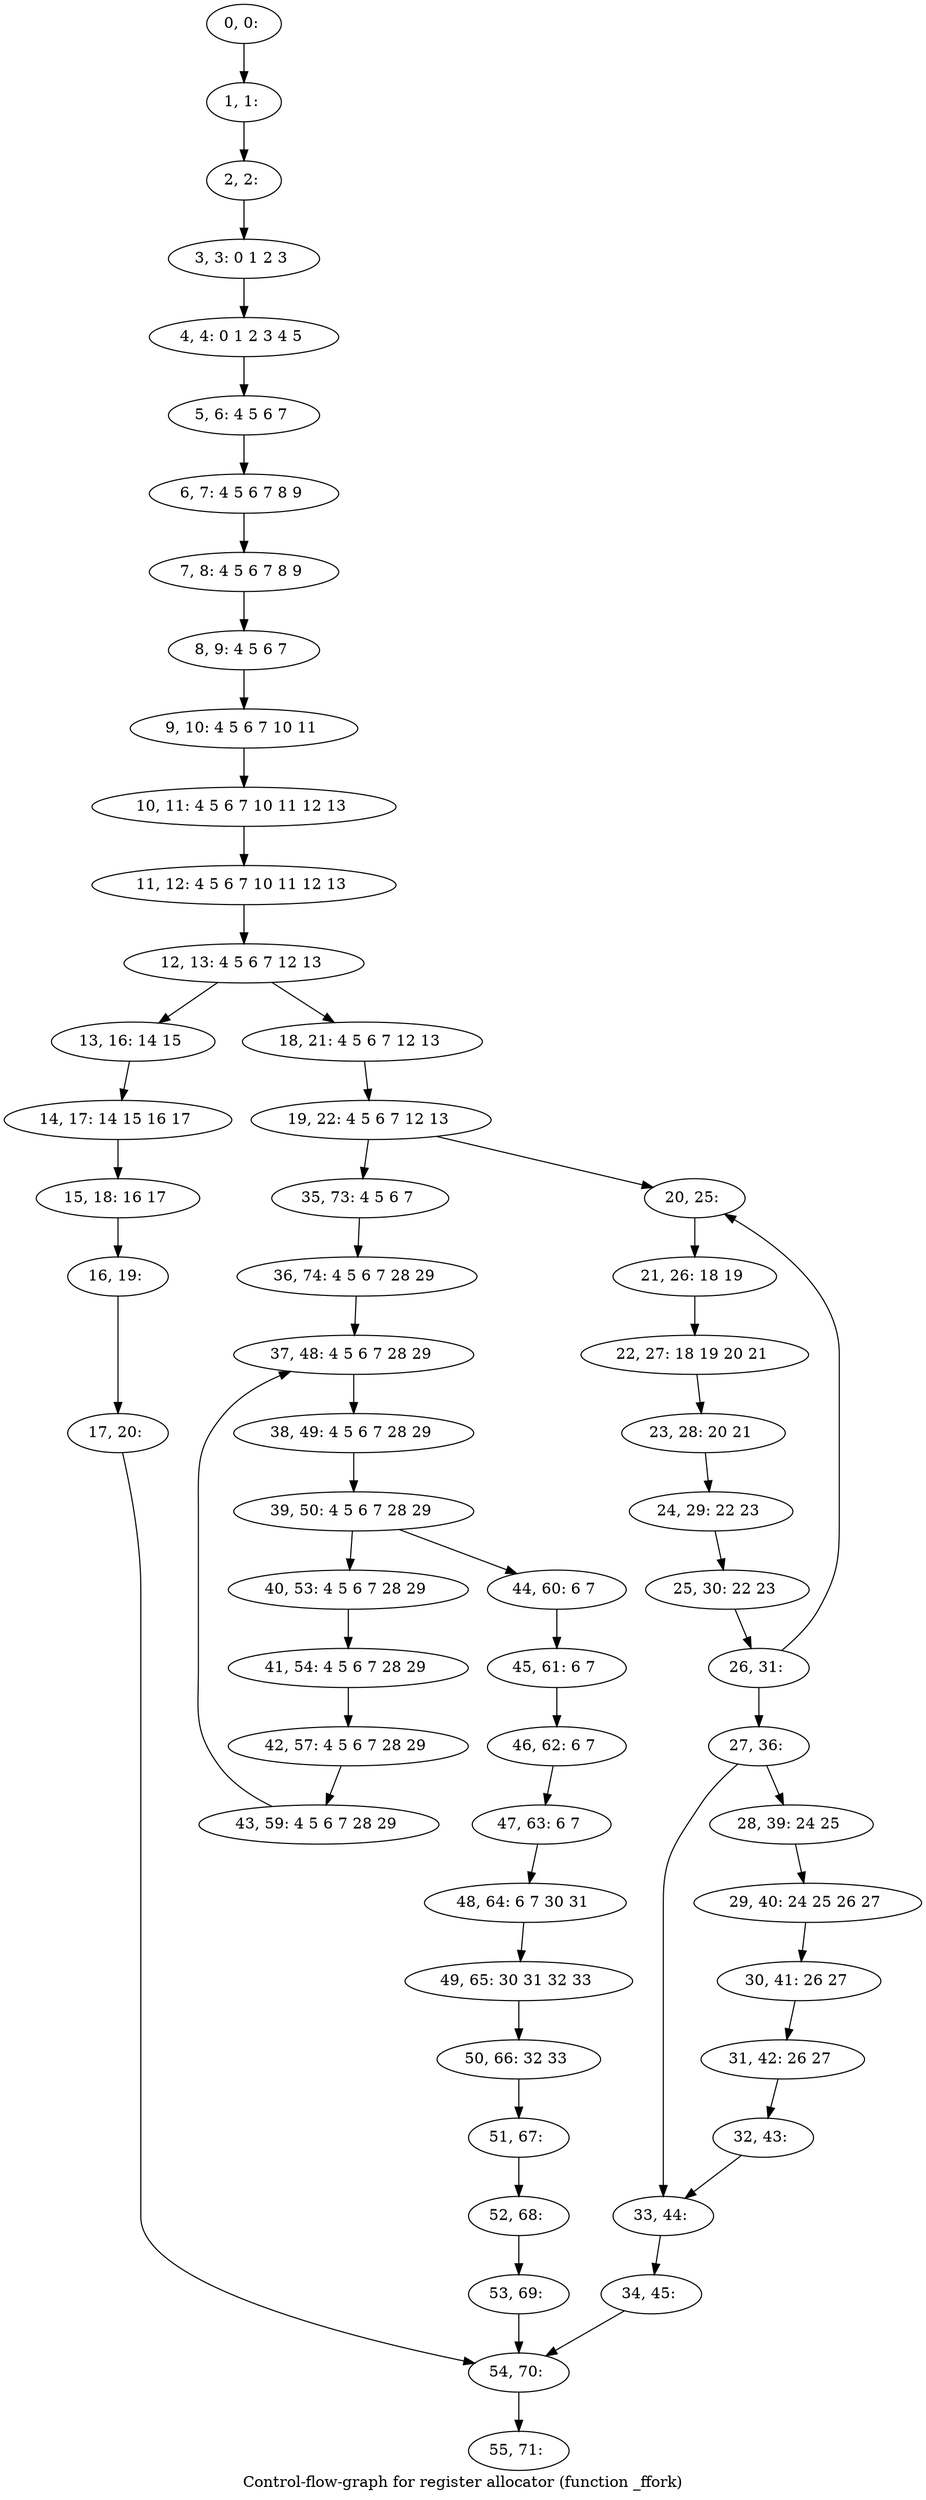 digraph G {
graph [label="Control-flow-graph for register allocator (function _ffork)"]
0[label="0, 0: "];
1[label="1, 1: "];
2[label="2, 2: "];
3[label="3, 3: 0 1 2 3 "];
4[label="4, 4: 0 1 2 3 4 5 "];
5[label="5, 6: 4 5 6 7 "];
6[label="6, 7: 4 5 6 7 8 9 "];
7[label="7, 8: 4 5 6 7 8 9 "];
8[label="8, 9: 4 5 6 7 "];
9[label="9, 10: 4 5 6 7 10 11 "];
10[label="10, 11: 4 5 6 7 10 11 12 13 "];
11[label="11, 12: 4 5 6 7 10 11 12 13 "];
12[label="12, 13: 4 5 6 7 12 13 "];
13[label="13, 16: 14 15 "];
14[label="14, 17: 14 15 16 17 "];
15[label="15, 18: 16 17 "];
16[label="16, 19: "];
17[label="17, 20: "];
18[label="18, 21: 4 5 6 7 12 13 "];
19[label="19, 22: 4 5 6 7 12 13 "];
20[label="20, 25: "];
21[label="21, 26: 18 19 "];
22[label="22, 27: 18 19 20 21 "];
23[label="23, 28: 20 21 "];
24[label="24, 29: 22 23 "];
25[label="25, 30: 22 23 "];
26[label="26, 31: "];
27[label="27, 36: "];
28[label="28, 39: 24 25 "];
29[label="29, 40: 24 25 26 27 "];
30[label="30, 41: 26 27 "];
31[label="31, 42: 26 27 "];
32[label="32, 43: "];
33[label="33, 44: "];
34[label="34, 45: "];
35[label="35, 73: 4 5 6 7 "];
36[label="36, 74: 4 5 6 7 28 29 "];
37[label="37, 48: 4 5 6 7 28 29 "];
38[label="38, 49: 4 5 6 7 28 29 "];
39[label="39, 50: 4 5 6 7 28 29 "];
40[label="40, 53: 4 5 6 7 28 29 "];
41[label="41, 54: 4 5 6 7 28 29 "];
42[label="42, 57: 4 5 6 7 28 29 "];
43[label="43, 59: 4 5 6 7 28 29 "];
44[label="44, 60: 6 7 "];
45[label="45, 61: 6 7 "];
46[label="46, 62: 6 7 "];
47[label="47, 63: 6 7 "];
48[label="48, 64: 6 7 30 31 "];
49[label="49, 65: 30 31 32 33 "];
50[label="50, 66: 32 33 "];
51[label="51, 67: "];
52[label="52, 68: "];
53[label="53, 69: "];
54[label="54, 70: "];
55[label="55, 71: "];
0->1 ;
1->2 ;
2->3 ;
3->4 ;
4->5 ;
5->6 ;
6->7 ;
7->8 ;
8->9 ;
9->10 ;
10->11 ;
11->12 ;
12->13 ;
12->18 ;
13->14 ;
14->15 ;
15->16 ;
16->17 ;
17->54 ;
18->19 ;
19->20 ;
19->35 ;
20->21 ;
21->22 ;
22->23 ;
23->24 ;
24->25 ;
25->26 ;
26->27 ;
26->20 ;
27->28 ;
27->33 ;
28->29 ;
29->30 ;
30->31 ;
31->32 ;
32->33 ;
33->34 ;
34->54 ;
35->36 ;
36->37 ;
37->38 ;
38->39 ;
39->40 ;
39->44 ;
40->41 ;
41->42 ;
42->43 ;
43->37 ;
44->45 ;
45->46 ;
46->47 ;
47->48 ;
48->49 ;
49->50 ;
50->51 ;
51->52 ;
52->53 ;
53->54 ;
54->55 ;
}
